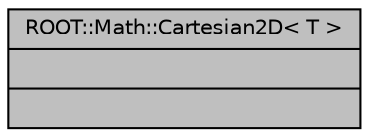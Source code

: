digraph "ROOT::Math::Cartesian2D&lt; T &gt;"
{
 // INTERACTIVE_SVG=YES
  bgcolor="transparent";
  edge [fontname="Helvetica",fontsize="10",labelfontname="Helvetica",labelfontsize="10"];
  node [fontname="Helvetica",fontsize="10",shape=record];
  Node1 [label="{ROOT::Math::Cartesian2D\< T \>\n||}",height=0.2,width=0.4,color="black", fillcolor="grey75", style="filled", fontcolor="black"];
}
